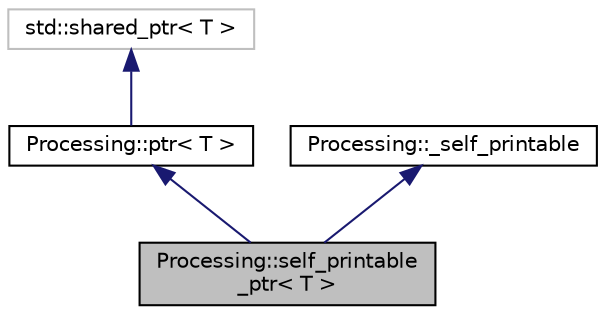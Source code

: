 digraph "Processing::self_printable_ptr&lt; T &gt;"
{
 // LATEX_PDF_SIZE
  edge [fontname="Helvetica",fontsize="10",labelfontname="Helvetica",labelfontsize="10"];
  node [fontname="Helvetica",fontsize="10",shape=record];
  Node1 [label="Processing::self_printable\l_ptr\< T \>",height=0.2,width=0.4,color="black", fillcolor="grey75", style="filled", fontcolor="black",tooltip=" "];
  Node2 -> Node1 [dir="back",color="midnightblue",fontsize="10",style="solid",fontname="Helvetica"];
  Node2 [label="Processing::ptr\< T \>",height=0.2,width=0.4,color="black", fillcolor="white", style="filled",URL="$class_processing_1_1ptr.html",tooltip="The template class ptr<> Proxy for standard shared_ptr but mimic Processing/JAVA \"object references\" ..."];
  Node3 -> Node2 [dir="back",color="midnightblue",fontsize="10",style="solid",fontname="Helvetica"];
  Node3 [label="std::shared_ptr\< T \>",height=0.2,width=0.4,color="grey75", fillcolor="white", style="filled",tooltip=" "];
  Node4 -> Node1 [dir="back",color="midnightblue",fontsize="10",style="solid",fontname="Helvetica"];
  Node4 [label="Processing::_self_printable",height=0.2,width=0.4,color="black", fillcolor="white", style="filled",URL="$class_processing_1_1__self__printable.html",tooltip="Interface for classes able to make printable representation."];
}
